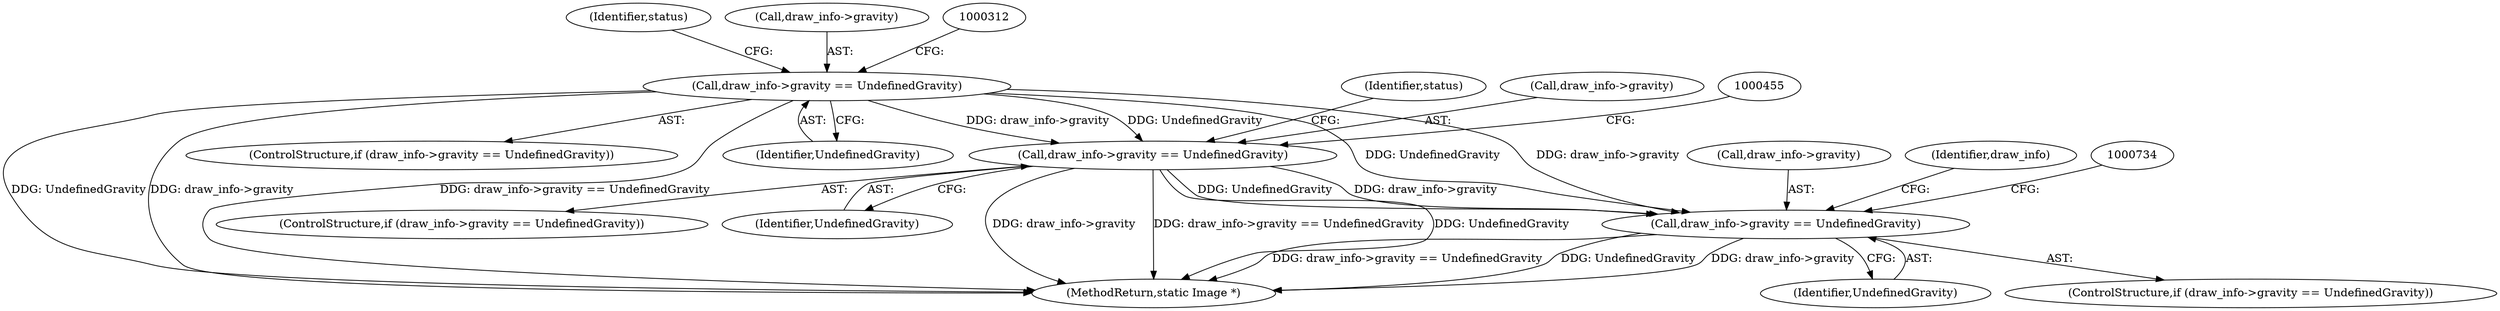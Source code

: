 digraph "0_ImageMagick_f6e9d0d9955e85bdd7540b251cd50d598dacc5e6_30@pointer" {
"1000727" [label="(Call,draw_info->gravity == UndefinedGravity)"];
"1000306" [label="(Call,draw_info->gravity == UndefinedGravity)"];
"1000449" [label="(Call,draw_info->gravity == UndefinedGravity)"];
"1000731" [label="(Identifier,UndefinedGravity)"];
"1000727" [label="(Call,draw_info->gravity == UndefinedGravity)"];
"1000728" [label="(Call,draw_info->gravity)"];
"1000306" [label="(Call,draw_info->gravity == UndefinedGravity)"];
"1000305" [label="(ControlStructure,if (draw_info->gravity == UndefinedGravity))"];
"1000449" [label="(Call,draw_info->gravity == UndefinedGravity)"];
"1000320" [label="(Identifier,status)"];
"1000874" [label="(MethodReturn,static Image *)"];
"1000726" [label="(ControlStructure,if (draw_info->gravity == UndefinedGravity))"];
"1000448" [label="(ControlStructure,if (draw_info->gravity == UndefinedGravity))"];
"1000771" [label="(Identifier,draw_info)"];
"1000453" [label="(Identifier,UndefinedGravity)"];
"1000307" [label="(Call,draw_info->gravity)"];
"1000463" [label="(Identifier,status)"];
"1000450" [label="(Call,draw_info->gravity)"];
"1000310" [label="(Identifier,UndefinedGravity)"];
"1000727" -> "1000726"  [label="AST: "];
"1000727" -> "1000731"  [label="CFG: "];
"1000728" -> "1000727"  [label="AST: "];
"1000731" -> "1000727"  [label="AST: "];
"1000734" -> "1000727"  [label="CFG: "];
"1000771" -> "1000727"  [label="CFG: "];
"1000727" -> "1000874"  [label="DDG: draw_info->gravity == UndefinedGravity"];
"1000727" -> "1000874"  [label="DDG: UndefinedGravity"];
"1000727" -> "1000874"  [label="DDG: draw_info->gravity"];
"1000306" -> "1000727"  [label="DDG: draw_info->gravity"];
"1000306" -> "1000727"  [label="DDG: UndefinedGravity"];
"1000449" -> "1000727"  [label="DDG: draw_info->gravity"];
"1000449" -> "1000727"  [label="DDG: UndefinedGravity"];
"1000306" -> "1000305"  [label="AST: "];
"1000306" -> "1000310"  [label="CFG: "];
"1000307" -> "1000306"  [label="AST: "];
"1000310" -> "1000306"  [label="AST: "];
"1000312" -> "1000306"  [label="CFG: "];
"1000320" -> "1000306"  [label="CFG: "];
"1000306" -> "1000874"  [label="DDG: UndefinedGravity"];
"1000306" -> "1000874"  [label="DDG: draw_info->gravity"];
"1000306" -> "1000874"  [label="DDG: draw_info->gravity == UndefinedGravity"];
"1000306" -> "1000449"  [label="DDG: draw_info->gravity"];
"1000306" -> "1000449"  [label="DDG: UndefinedGravity"];
"1000449" -> "1000448"  [label="AST: "];
"1000449" -> "1000453"  [label="CFG: "];
"1000450" -> "1000449"  [label="AST: "];
"1000453" -> "1000449"  [label="AST: "];
"1000455" -> "1000449"  [label="CFG: "];
"1000463" -> "1000449"  [label="CFG: "];
"1000449" -> "1000874"  [label="DDG: draw_info->gravity"];
"1000449" -> "1000874"  [label="DDG: draw_info->gravity == UndefinedGravity"];
"1000449" -> "1000874"  [label="DDG: UndefinedGravity"];
}
